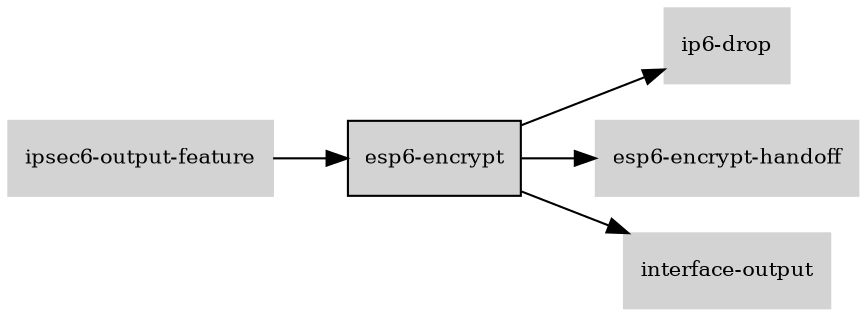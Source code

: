 digraph "esp6_encrypt_subgraph" {
  rankdir=LR;
  node [shape=box, style=filled, fontsize=10, color=lightgray, fontcolor=black, fillcolor=lightgray];
  "esp6-encrypt" [color=black, fontcolor=black, fillcolor=lightgray];
  edge [fontsize=8];
  "esp6-encrypt" -> "ip6-drop";
  "esp6-encrypt" -> "esp6-encrypt-handoff";
  "esp6-encrypt" -> "interface-output";
  "ipsec6-output-feature" -> "esp6-encrypt";
}
